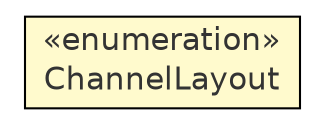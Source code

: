 #!/usr/local/bin/dot
#
# Class diagram 
# Generated by UmlGraph version 4.8 (http://www.spinellis.gr/sw/umlgraph)
#

digraph G {
	edge [fontname="Helvetica",fontsize=10,labelfontname="Helvetica",labelfontsize=10];
	node [fontname="Helvetica",fontsize=10,shape=plaintext];
	rankdir=LR;
	ranksep=1;
	// com.xuggle.xuggler.IAudioSamples.ChannelLayout
	c10916 [label=<<table border="0" cellborder="1" cellspacing="0" cellpadding="2" port="p" bgcolor="lemonChiffon" href="./IAudioSamples.ChannelLayout.html">
		<tr><td><table border="0" cellspacing="0" cellpadding="1">
			<tr><td> &laquo;enumeration&raquo; </td></tr>
			<tr><td> ChannelLayout </td></tr>
		</table></td></tr>
		</table>>, fontname="Helvetica", fontcolor="grey20", fontsize=15.0];
}

